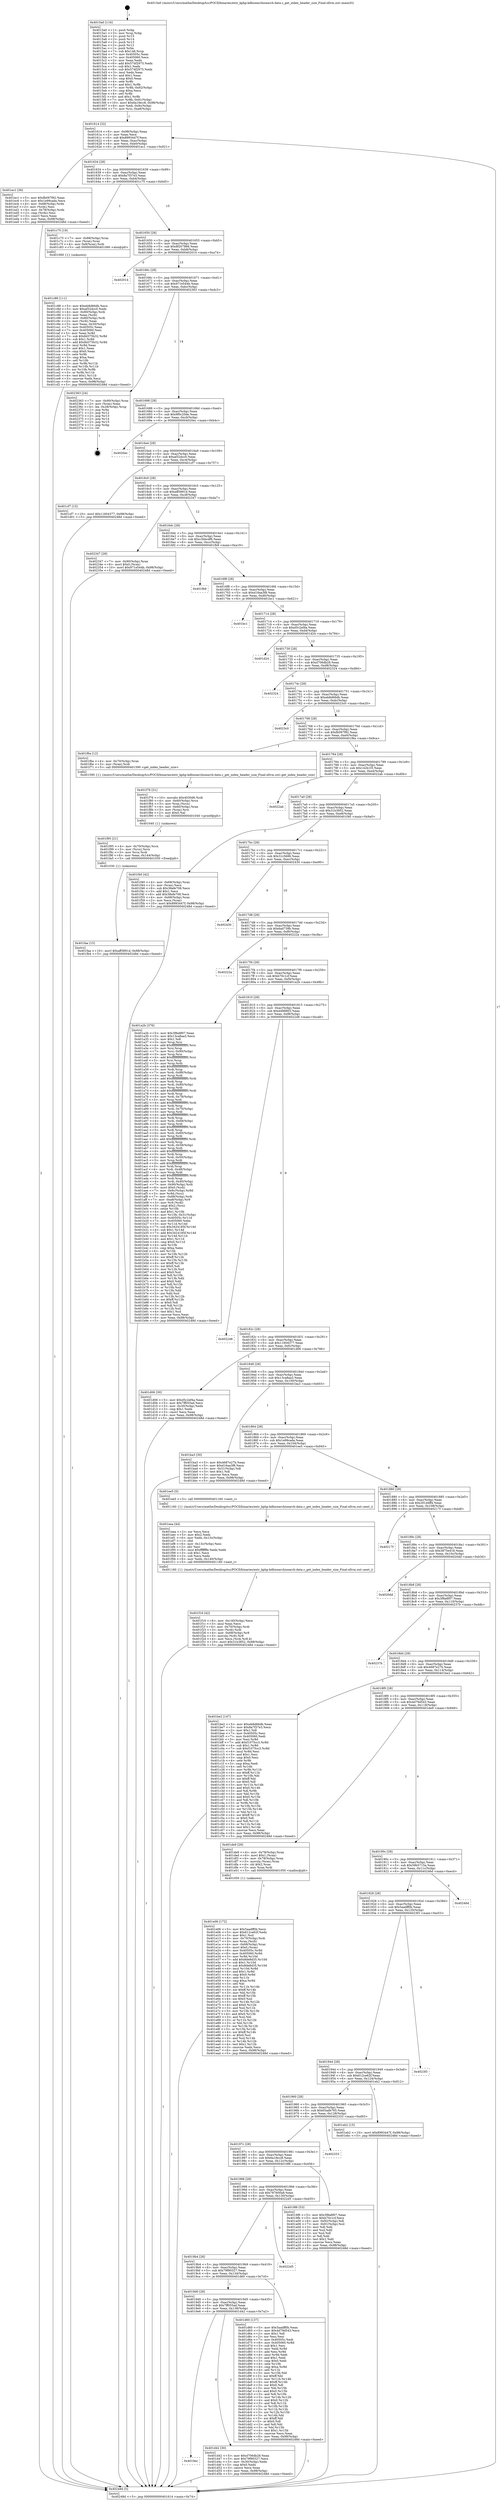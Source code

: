 digraph "0x4015a0" {
  label = "0x4015a0 (/mnt/c/Users/mathe/Desktop/tcc/POCII/binaries/extr_kphp-kdbisearchisearch-data.c_get_index_header_size_Final-ollvm.out::main(0))"
  labelloc = "t"
  node[shape=record]

  Entry [label="",width=0.3,height=0.3,shape=circle,fillcolor=black,style=filled]
  "0x401614" [label="{
     0x401614 [32]\l
     | [instrs]\l
     &nbsp;&nbsp;0x401614 \<+6\>: mov -0x98(%rbp),%eax\l
     &nbsp;&nbsp;0x40161a \<+2\>: mov %eax,%ecx\l
     &nbsp;&nbsp;0x40161c \<+6\>: sub $0x8993447f,%ecx\l
     &nbsp;&nbsp;0x401622 \<+6\>: mov %eax,-0xac(%rbp)\l
     &nbsp;&nbsp;0x401628 \<+6\>: mov %ecx,-0xb0(%rbp)\l
     &nbsp;&nbsp;0x40162e \<+6\>: je 0000000000401ec1 \<main+0x921\>\l
  }"]
  "0x401ec1" [label="{
     0x401ec1 [36]\l
     | [instrs]\l
     &nbsp;&nbsp;0x401ec1 \<+5\>: mov $0xfb097f92,%eax\l
     &nbsp;&nbsp;0x401ec6 \<+5\>: mov $0x1e99cada,%ecx\l
     &nbsp;&nbsp;0x401ecb \<+4\>: mov -0x68(%rbp),%rdx\l
     &nbsp;&nbsp;0x401ecf \<+2\>: mov (%rdx),%esi\l
     &nbsp;&nbsp;0x401ed1 \<+4\>: mov -0x78(%rbp),%rdx\l
     &nbsp;&nbsp;0x401ed5 \<+2\>: cmp (%rdx),%esi\l
     &nbsp;&nbsp;0x401ed7 \<+3\>: cmovl %ecx,%eax\l
     &nbsp;&nbsp;0x401eda \<+6\>: mov %eax,-0x98(%rbp)\l
     &nbsp;&nbsp;0x401ee0 \<+5\>: jmp 000000000040248d \<main+0xeed\>\l
  }"]
  "0x401634" [label="{
     0x401634 [28]\l
     | [instrs]\l
     &nbsp;&nbsp;0x401634 \<+5\>: jmp 0000000000401639 \<main+0x99\>\l
     &nbsp;&nbsp;0x401639 \<+6\>: mov -0xac(%rbp),%eax\l
     &nbsp;&nbsp;0x40163f \<+5\>: sub $0x8a7f37e3,%eax\l
     &nbsp;&nbsp;0x401644 \<+6\>: mov %eax,-0xb4(%rbp)\l
     &nbsp;&nbsp;0x40164a \<+6\>: je 0000000000401c75 \<main+0x6d5\>\l
  }"]
  Exit [label="",width=0.3,height=0.3,shape=circle,fillcolor=black,style=filled,peripheries=2]
  "0x401c75" [label="{
     0x401c75 [19]\l
     | [instrs]\l
     &nbsp;&nbsp;0x401c75 \<+7\>: mov -0x88(%rbp),%rax\l
     &nbsp;&nbsp;0x401c7c \<+3\>: mov (%rax),%rax\l
     &nbsp;&nbsp;0x401c7f \<+4\>: mov 0x8(%rax),%rdi\l
     &nbsp;&nbsp;0x401c83 \<+5\>: call 0000000000401060 \<atoi@plt\>\l
     | [calls]\l
     &nbsp;&nbsp;0x401060 \{1\} (unknown)\l
  }"]
  "0x401650" [label="{
     0x401650 [28]\l
     | [instrs]\l
     &nbsp;&nbsp;0x401650 \<+5\>: jmp 0000000000401655 \<main+0xb5\>\l
     &nbsp;&nbsp;0x401655 \<+6\>: mov -0xac(%rbp),%eax\l
     &nbsp;&nbsp;0x40165b \<+5\>: sub $0x8f207866,%eax\l
     &nbsp;&nbsp;0x401660 \<+6\>: mov %eax,-0xb8(%rbp)\l
     &nbsp;&nbsp;0x401666 \<+6\>: je 0000000000402014 \<main+0xa74\>\l
  }"]
  "0x401faa" [label="{
     0x401faa [15]\l
     | [instrs]\l
     &nbsp;&nbsp;0x401faa \<+10\>: movl $0xaff3891d,-0x98(%rbp)\l
     &nbsp;&nbsp;0x401fb4 \<+5\>: jmp 000000000040248d \<main+0xeed\>\l
  }"]
  "0x402014" [label="{
     0x402014\l
  }", style=dashed]
  "0x40166c" [label="{
     0x40166c [28]\l
     | [instrs]\l
     &nbsp;&nbsp;0x40166c \<+5\>: jmp 0000000000401671 \<main+0xd1\>\l
     &nbsp;&nbsp;0x401671 \<+6\>: mov -0xac(%rbp),%eax\l
     &nbsp;&nbsp;0x401677 \<+5\>: sub $0x971e544b,%eax\l
     &nbsp;&nbsp;0x40167c \<+6\>: mov %eax,-0xbc(%rbp)\l
     &nbsp;&nbsp;0x401682 \<+6\>: je 0000000000402363 \<main+0xdc3\>\l
  }"]
  "0x401f95" [label="{
     0x401f95 [21]\l
     | [instrs]\l
     &nbsp;&nbsp;0x401f95 \<+4\>: mov -0x70(%rbp),%rcx\l
     &nbsp;&nbsp;0x401f99 \<+3\>: mov (%rcx),%rcx\l
     &nbsp;&nbsp;0x401f9c \<+3\>: mov %rcx,%rdi\l
     &nbsp;&nbsp;0x401f9f \<+6\>: mov %eax,-0x144(%rbp)\l
     &nbsp;&nbsp;0x401fa5 \<+5\>: call 0000000000401030 \<free@plt\>\l
     | [calls]\l
     &nbsp;&nbsp;0x401030 \{1\} (unknown)\l
  }"]
  "0x402363" [label="{
     0x402363 [24]\l
     | [instrs]\l
     &nbsp;&nbsp;0x402363 \<+7\>: mov -0x90(%rbp),%rax\l
     &nbsp;&nbsp;0x40236a \<+2\>: mov (%rax),%eax\l
     &nbsp;&nbsp;0x40236c \<+4\>: lea -0x28(%rbp),%rsp\l
     &nbsp;&nbsp;0x402370 \<+1\>: pop %rbx\l
     &nbsp;&nbsp;0x402371 \<+2\>: pop %r12\l
     &nbsp;&nbsp;0x402373 \<+2\>: pop %r13\l
     &nbsp;&nbsp;0x402375 \<+2\>: pop %r14\l
     &nbsp;&nbsp;0x402377 \<+2\>: pop %r15\l
     &nbsp;&nbsp;0x402379 \<+1\>: pop %rbp\l
     &nbsp;&nbsp;0x40237a \<+1\>: ret\l
  }"]
  "0x401688" [label="{
     0x401688 [28]\l
     | [instrs]\l
     &nbsp;&nbsp;0x401688 \<+5\>: jmp 000000000040168d \<main+0xed\>\l
     &nbsp;&nbsp;0x40168d \<+6\>: mov -0xac(%rbp),%eax\l
     &nbsp;&nbsp;0x401693 \<+5\>: sub $0x9f0c20de,%eax\l
     &nbsp;&nbsp;0x401698 \<+6\>: mov %eax,-0xc0(%rbp)\l
     &nbsp;&nbsp;0x40169e \<+6\>: je 00000000004020ec \<main+0xb4c\>\l
  }"]
  "0x401f76" [label="{
     0x401f76 [31]\l
     | [instrs]\l
     &nbsp;&nbsp;0x401f76 \<+10\>: movabs $0x4030d6,%rdi\l
     &nbsp;&nbsp;0x401f80 \<+4\>: mov -0x60(%rbp),%rcx\l
     &nbsp;&nbsp;0x401f84 \<+3\>: mov %rax,(%rcx)\l
     &nbsp;&nbsp;0x401f87 \<+4\>: mov -0x60(%rbp),%rax\l
     &nbsp;&nbsp;0x401f8b \<+3\>: mov (%rax),%rsi\l
     &nbsp;&nbsp;0x401f8e \<+2\>: mov $0x0,%al\l
     &nbsp;&nbsp;0x401f90 \<+5\>: call 0000000000401040 \<printf@plt\>\l
     | [calls]\l
     &nbsp;&nbsp;0x401040 \{1\} (unknown)\l
  }"]
  "0x4020ec" [label="{
     0x4020ec\l
  }", style=dashed]
  "0x4016a4" [label="{
     0x4016a4 [28]\l
     | [instrs]\l
     &nbsp;&nbsp;0x4016a4 \<+5\>: jmp 00000000004016a9 \<main+0x109\>\l
     &nbsp;&nbsp;0x4016a9 \<+6\>: mov -0xac(%rbp),%eax\l
     &nbsp;&nbsp;0x4016af \<+5\>: sub $0xaf32dcc0,%eax\l
     &nbsp;&nbsp;0x4016b4 \<+6\>: mov %eax,-0xc4(%rbp)\l
     &nbsp;&nbsp;0x4016ba \<+6\>: je 0000000000401cf7 \<main+0x757\>\l
  }"]
  "0x401f16" [label="{
     0x401f16 [42]\l
     | [instrs]\l
     &nbsp;&nbsp;0x401f16 \<+6\>: mov -0x140(%rbp),%ecx\l
     &nbsp;&nbsp;0x401f1c \<+3\>: imul %eax,%ecx\l
     &nbsp;&nbsp;0x401f1f \<+4\>: mov -0x70(%rbp),%rdi\l
     &nbsp;&nbsp;0x401f23 \<+3\>: mov (%rdi),%rdi\l
     &nbsp;&nbsp;0x401f26 \<+4\>: mov -0x68(%rbp),%r8\l
     &nbsp;&nbsp;0x401f2a \<+3\>: movslq (%r8),%r8\l
     &nbsp;&nbsp;0x401f2d \<+4\>: mov %ecx,(%rdi,%r8,4)\l
     &nbsp;&nbsp;0x401f31 \<+10\>: movl $0x31b3852,-0x98(%rbp)\l
     &nbsp;&nbsp;0x401f3b \<+5\>: jmp 000000000040248d \<main+0xeed\>\l
  }"]
  "0x401cf7" [label="{
     0x401cf7 [15]\l
     | [instrs]\l
     &nbsp;&nbsp;0x401cf7 \<+10\>: movl $0x11604377,-0x98(%rbp)\l
     &nbsp;&nbsp;0x401d01 \<+5\>: jmp 000000000040248d \<main+0xeed\>\l
  }"]
  "0x4016c0" [label="{
     0x4016c0 [28]\l
     | [instrs]\l
     &nbsp;&nbsp;0x4016c0 \<+5\>: jmp 00000000004016c5 \<main+0x125\>\l
     &nbsp;&nbsp;0x4016c5 \<+6\>: mov -0xac(%rbp),%eax\l
     &nbsp;&nbsp;0x4016cb \<+5\>: sub $0xaff3891d,%eax\l
     &nbsp;&nbsp;0x4016d0 \<+6\>: mov %eax,-0xc8(%rbp)\l
     &nbsp;&nbsp;0x4016d6 \<+6\>: je 0000000000402347 \<main+0xda7\>\l
  }"]
  "0x401eea" [label="{
     0x401eea [44]\l
     | [instrs]\l
     &nbsp;&nbsp;0x401eea \<+2\>: xor %ecx,%ecx\l
     &nbsp;&nbsp;0x401eec \<+5\>: mov $0x2,%edx\l
     &nbsp;&nbsp;0x401ef1 \<+6\>: mov %edx,-0x13c(%rbp)\l
     &nbsp;&nbsp;0x401ef7 \<+1\>: cltd\l
     &nbsp;&nbsp;0x401ef8 \<+6\>: mov -0x13c(%rbp),%esi\l
     &nbsp;&nbsp;0x401efe \<+2\>: idiv %esi\l
     &nbsp;&nbsp;0x401f00 \<+6\>: imul $0xfffffffe,%edx,%edx\l
     &nbsp;&nbsp;0x401f06 \<+3\>: sub $0x1,%ecx\l
     &nbsp;&nbsp;0x401f09 \<+2\>: sub %ecx,%edx\l
     &nbsp;&nbsp;0x401f0b \<+6\>: mov %edx,-0x140(%rbp)\l
     &nbsp;&nbsp;0x401f11 \<+5\>: call 0000000000401160 \<next_i\>\l
     | [calls]\l
     &nbsp;&nbsp;0x401160 \{1\} (/mnt/c/Users/mathe/Desktop/tcc/POCII/binaries/extr_kphp-kdbisearchisearch-data.c_get_index_header_size_Final-ollvm.out::next_i)\l
  }"]
  "0x402347" [label="{
     0x402347 [28]\l
     | [instrs]\l
     &nbsp;&nbsp;0x402347 \<+7\>: mov -0x90(%rbp),%rax\l
     &nbsp;&nbsp;0x40234e \<+6\>: movl $0x0,(%rax)\l
     &nbsp;&nbsp;0x402354 \<+10\>: movl $0x971e544b,-0x98(%rbp)\l
     &nbsp;&nbsp;0x40235e \<+5\>: jmp 000000000040248d \<main+0xeed\>\l
  }"]
  "0x4016dc" [label="{
     0x4016dc [28]\l
     | [instrs]\l
     &nbsp;&nbsp;0x4016dc \<+5\>: jmp 00000000004016e1 \<main+0x141\>\l
     &nbsp;&nbsp;0x4016e1 \<+6\>: mov -0xac(%rbp),%eax\l
     &nbsp;&nbsp;0x4016e7 \<+5\>: sub $0xc3bbcdf6,%eax\l
     &nbsp;&nbsp;0x4016ec \<+6\>: mov %eax,-0xcc(%rbp)\l
     &nbsp;&nbsp;0x4016f2 \<+6\>: je 0000000000401fb9 \<main+0xa19\>\l
  }"]
  "0x401e06" [label="{
     0x401e06 [172]\l
     | [instrs]\l
     &nbsp;&nbsp;0x401e06 \<+5\>: mov $0x5aadff0b,%ecx\l
     &nbsp;&nbsp;0x401e0b \<+5\>: mov $0x612ce62f,%edx\l
     &nbsp;&nbsp;0x401e10 \<+3\>: mov $0x1,%sil\l
     &nbsp;&nbsp;0x401e13 \<+4\>: mov -0x70(%rbp),%rdi\l
     &nbsp;&nbsp;0x401e17 \<+3\>: mov %rax,(%rdi)\l
     &nbsp;&nbsp;0x401e1a \<+4\>: mov -0x68(%rbp),%rax\l
     &nbsp;&nbsp;0x401e1e \<+6\>: movl $0x0,(%rax)\l
     &nbsp;&nbsp;0x401e24 \<+8\>: mov 0x40505c,%r8d\l
     &nbsp;&nbsp;0x401e2c \<+8\>: mov 0x405060,%r9d\l
     &nbsp;&nbsp;0x401e34 \<+3\>: mov %r8d,%r10d\l
     &nbsp;&nbsp;0x401e37 \<+7\>: add $0x8de8d35,%r10d\l
     &nbsp;&nbsp;0x401e3e \<+4\>: sub $0x1,%r10d\l
     &nbsp;&nbsp;0x401e42 \<+7\>: sub $0x8de8d35,%r10d\l
     &nbsp;&nbsp;0x401e49 \<+4\>: imul %r10d,%r8d\l
     &nbsp;&nbsp;0x401e4d \<+4\>: and $0x1,%r8d\l
     &nbsp;&nbsp;0x401e51 \<+4\>: cmp $0x0,%r8d\l
     &nbsp;&nbsp;0x401e55 \<+4\>: sete %r11b\l
     &nbsp;&nbsp;0x401e59 \<+4\>: cmp $0xa,%r9d\l
     &nbsp;&nbsp;0x401e5d \<+3\>: setl %bl\l
     &nbsp;&nbsp;0x401e60 \<+3\>: mov %r11b,%r14b\l
     &nbsp;&nbsp;0x401e63 \<+4\>: xor $0xff,%r14b\l
     &nbsp;&nbsp;0x401e67 \<+3\>: mov %bl,%r15b\l
     &nbsp;&nbsp;0x401e6a \<+4\>: xor $0xff,%r15b\l
     &nbsp;&nbsp;0x401e6e \<+4\>: xor $0x0,%sil\l
     &nbsp;&nbsp;0x401e72 \<+3\>: mov %r14b,%r12b\l
     &nbsp;&nbsp;0x401e75 \<+4\>: and $0x0,%r12b\l
     &nbsp;&nbsp;0x401e79 \<+3\>: and %sil,%r11b\l
     &nbsp;&nbsp;0x401e7c \<+3\>: mov %r15b,%r13b\l
     &nbsp;&nbsp;0x401e7f \<+4\>: and $0x0,%r13b\l
     &nbsp;&nbsp;0x401e83 \<+3\>: and %sil,%bl\l
     &nbsp;&nbsp;0x401e86 \<+3\>: or %r11b,%r12b\l
     &nbsp;&nbsp;0x401e89 \<+3\>: or %bl,%r13b\l
     &nbsp;&nbsp;0x401e8c \<+3\>: xor %r13b,%r12b\l
     &nbsp;&nbsp;0x401e8f \<+3\>: or %r15b,%r14b\l
     &nbsp;&nbsp;0x401e92 \<+4\>: xor $0xff,%r14b\l
     &nbsp;&nbsp;0x401e96 \<+4\>: or $0x0,%sil\l
     &nbsp;&nbsp;0x401e9a \<+3\>: and %sil,%r14b\l
     &nbsp;&nbsp;0x401e9d \<+3\>: or %r14b,%r12b\l
     &nbsp;&nbsp;0x401ea0 \<+4\>: test $0x1,%r12b\l
     &nbsp;&nbsp;0x401ea4 \<+3\>: cmovne %edx,%ecx\l
     &nbsp;&nbsp;0x401ea7 \<+6\>: mov %ecx,-0x98(%rbp)\l
     &nbsp;&nbsp;0x401ead \<+5\>: jmp 000000000040248d \<main+0xeed\>\l
  }"]
  "0x401fb9" [label="{
     0x401fb9\l
  }", style=dashed]
  "0x4016f8" [label="{
     0x4016f8 [28]\l
     | [instrs]\l
     &nbsp;&nbsp;0x4016f8 \<+5\>: jmp 00000000004016fd \<main+0x15d\>\l
     &nbsp;&nbsp;0x4016fd \<+6\>: mov -0xac(%rbp),%eax\l
     &nbsp;&nbsp;0x401703 \<+5\>: sub $0xd16aa3f8,%eax\l
     &nbsp;&nbsp;0x401708 \<+6\>: mov %eax,-0xd0(%rbp)\l
     &nbsp;&nbsp;0x40170e \<+6\>: je 0000000000401bc1 \<main+0x621\>\l
  }"]
  "0x4019ec" [label="{
     0x4019ec\l
  }", style=dashed]
  "0x401bc1" [label="{
     0x401bc1\l
  }", style=dashed]
  "0x401714" [label="{
     0x401714 [28]\l
     | [instrs]\l
     &nbsp;&nbsp;0x401714 \<+5\>: jmp 0000000000401719 \<main+0x179\>\l
     &nbsp;&nbsp;0x401719 \<+6\>: mov -0xac(%rbp),%eax\l
     &nbsp;&nbsp;0x40171f \<+5\>: sub $0xd5c2ef4a,%eax\l
     &nbsp;&nbsp;0x401724 \<+6\>: mov %eax,-0xd4(%rbp)\l
     &nbsp;&nbsp;0x40172a \<+6\>: je 0000000000401d24 \<main+0x784\>\l
  }"]
  "0x401d42" [label="{
     0x401d42 [30]\l
     | [instrs]\l
     &nbsp;&nbsp;0x401d42 \<+5\>: mov $0xd706db28,%eax\l
     &nbsp;&nbsp;0x401d47 \<+5\>: mov $0x79f90327,%ecx\l
     &nbsp;&nbsp;0x401d4c \<+3\>: mov -0x30(%rbp),%edx\l
     &nbsp;&nbsp;0x401d4f \<+3\>: cmp $0x0,%edx\l
     &nbsp;&nbsp;0x401d52 \<+3\>: cmove %ecx,%eax\l
     &nbsp;&nbsp;0x401d55 \<+6\>: mov %eax,-0x98(%rbp)\l
     &nbsp;&nbsp;0x401d5b \<+5\>: jmp 000000000040248d \<main+0xeed\>\l
  }"]
  "0x401d24" [label="{
     0x401d24\l
  }", style=dashed]
  "0x401730" [label="{
     0x401730 [28]\l
     | [instrs]\l
     &nbsp;&nbsp;0x401730 \<+5\>: jmp 0000000000401735 \<main+0x195\>\l
     &nbsp;&nbsp;0x401735 \<+6\>: mov -0xac(%rbp),%eax\l
     &nbsp;&nbsp;0x40173b \<+5\>: sub $0xd706db28,%eax\l
     &nbsp;&nbsp;0x401740 \<+6\>: mov %eax,-0xd8(%rbp)\l
     &nbsp;&nbsp;0x401746 \<+6\>: je 0000000000402324 \<main+0xd84\>\l
  }"]
  "0x4019d0" [label="{
     0x4019d0 [28]\l
     | [instrs]\l
     &nbsp;&nbsp;0x4019d0 \<+5\>: jmp 00000000004019d5 \<main+0x435\>\l
     &nbsp;&nbsp;0x4019d5 \<+6\>: mov -0xac(%rbp),%eax\l
     &nbsp;&nbsp;0x4019db \<+5\>: sub $0x7ff055ad,%eax\l
     &nbsp;&nbsp;0x4019e0 \<+6\>: mov %eax,-0x138(%rbp)\l
     &nbsp;&nbsp;0x4019e6 \<+6\>: je 0000000000401d42 \<main+0x7a2\>\l
  }"]
  "0x402324" [label="{
     0x402324\l
  }", style=dashed]
  "0x40174c" [label="{
     0x40174c [28]\l
     | [instrs]\l
     &nbsp;&nbsp;0x40174c \<+5\>: jmp 0000000000401751 \<main+0x1b1\>\l
     &nbsp;&nbsp;0x401751 \<+6\>: mov -0xac(%rbp),%eax\l
     &nbsp;&nbsp;0x401757 \<+5\>: sub $0xeb8d66db,%eax\l
     &nbsp;&nbsp;0x40175c \<+6\>: mov %eax,-0xdc(%rbp)\l
     &nbsp;&nbsp;0x401762 \<+6\>: je 00000000004023c0 \<main+0xe20\>\l
  }"]
  "0x401d60" [label="{
     0x401d60 [137]\l
     | [instrs]\l
     &nbsp;&nbsp;0x401d60 \<+5\>: mov $0x5aadff0b,%eax\l
     &nbsp;&nbsp;0x401d65 \<+5\>: mov $0x4d79d543,%ecx\l
     &nbsp;&nbsp;0x401d6a \<+2\>: mov $0x1,%dl\l
     &nbsp;&nbsp;0x401d6c \<+2\>: xor %esi,%esi\l
     &nbsp;&nbsp;0x401d6e \<+7\>: mov 0x40505c,%edi\l
     &nbsp;&nbsp;0x401d75 \<+8\>: mov 0x405060,%r8d\l
     &nbsp;&nbsp;0x401d7d \<+3\>: sub $0x1,%esi\l
     &nbsp;&nbsp;0x401d80 \<+3\>: mov %edi,%r9d\l
     &nbsp;&nbsp;0x401d83 \<+3\>: add %esi,%r9d\l
     &nbsp;&nbsp;0x401d86 \<+4\>: imul %r9d,%edi\l
     &nbsp;&nbsp;0x401d8a \<+3\>: and $0x1,%edi\l
     &nbsp;&nbsp;0x401d8d \<+3\>: cmp $0x0,%edi\l
     &nbsp;&nbsp;0x401d90 \<+4\>: sete %r10b\l
     &nbsp;&nbsp;0x401d94 \<+4\>: cmp $0xa,%r8d\l
     &nbsp;&nbsp;0x401d98 \<+4\>: setl %r11b\l
     &nbsp;&nbsp;0x401d9c \<+3\>: mov %r10b,%bl\l
     &nbsp;&nbsp;0x401d9f \<+3\>: xor $0xff,%bl\l
     &nbsp;&nbsp;0x401da2 \<+3\>: mov %r11b,%r14b\l
     &nbsp;&nbsp;0x401da5 \<+4\>: xor $0xff,%r14b\l
     &nbsp;&nbsp;0x401da9 \<+3\>: xor $0x0,%dl\l
     &nbsp;&nbsp;0x401dac \<+3\>: mov %bl,%r15b\l
     &nbsp;&nbsp;0x401daf \<+4\>: and $0x0,%r15b\l
     &nbsp;&nbsp;0x401db3 \<+3\>: and %dl,%r10b\l
     &nbsp;&nbsp;0x401db6 \<+3\>: mov %r14b,%r12b\l
     &nbsp;&nbsp;0x401db9 \<+4\>: and $0x0,%r12b\l
     &nbsp;&nbsp;0x401dbd \<+3\>: and %dl,%r11b\l
     &nbsp;&nbsp;0x401dc0 \<+3\>: or %r10b,%r15b\l
     &nbsp;&nbsp;0x401dc3 \<+3\>: or %r11b,%r12b\l
     &nbsp;&nbsp;0x401dc6 \<+3\>: xor %r12b,%r15b\l
     &nbsp;&nbsp;0x401dc9 \<+3\>: or %r14b,%bl\l
     &nbsp;&nbsp;0x401dcc \<+3\>: xor $0xff,%bl\l
     &nbsp;&nbsp;0x401dcf \<+3\>: or $0x0,%dl\l
     &nbsp;&nbsp;0x401dd2 \<+2\>: and %dl,%bl\l
     &nbsp;&nbsp;0x401dd4 \<+3\>: or %bl,%r15b\l
     &nbsp;&nbsp;0x401dd7 \<+4\>: test $0x1,%r15b\l
     &nbsp;&nbsp;0x401ddb \<+3\>: cmovne %ecx,%eax\l
     &nbsp;&nbsp;0x401dde \<+6\>: mov %eax,-0x98(%rbp)\l
     &nbsp;&nbsp;0x401de4 \<+5\>: jmp 000000000040248d \<main+0xeed\>\l
  }"]
  "0x4023c0" [label="{
     0x4023c0\l
  }", style=dashed]
  "0x401768" [label="{
     0x401768 [28]\l
     | [instrs]\l
     &nbsp;&nbsp;0x401768 \<+5\>: jmp 000000000040176d \<main+0x1cd\>\l
     &nbsp;&nbsp;0x40176d \<+6\>: mov -0xac(%rbp),%eax\l
     &nbsp;&nbsp;0x401773 \<+5\>: sub $0xfb097f92,%eax\l
     &nbsp;&nbsp;0x401778 \<+6\>: mov %eax,-0xe0(%rbp)\l
     &nbsp;&nbsp;0x40177e \<+6\>: je 0000000000401f6a \<main+0x9ca\>\l
  }"]
  "0x4019b4" [label="{
     0x4019b4 [28]\l
     | [instrs]\l
     &nbsp;&nbsp;0x4019b4 \<+5\>: jmp 00000000004019b9 \<main+0x419\>\l
     &nbsp;&nbsp;0x4019b9 \<+6\>: mov -0xac(%rbp),%eax\l
     &nbsp;&nbsp;0x4019bf \<+5\>: sub $0x79f90327,%eax\l
     &nbsp;&nbsp;0x4019c4 \<+6\>: mov %eax,-0x134(%rbp)\l
     &nbsp;&nbsp;0x4019ca \<+6\>: je 0000000000401d60 \<main+0x7c0\>\l
  }"]
  "0x401f6a" [label="{
     0x401f6a [12]\l
     | [instrs]\l
     &nbsp;&nbsp;0x401f6a \<+4\>: mov -0x70(%rbp),%rax\l
     &nbsp;&nbsp;0x401f6e \<+3\>: mov (%rax),%rdi\l
     &nbsp;&nbsp;0x401f71 \<+5\>: call 0000000000401590 \<get_index_header_size\>\l
     | [calls]\l
     &nbsp;&nbsp;0x401590 \{1\} (/mnt/c/Users/mathe/Desktop/tcc/POCII/binaries/extr_kphp-kdbisearchisearch-data.c_get_index_header_size_Final-ollvm.out::get_index_header_size)\l
  }"]
  "0x401784" [label="{
     0x401784 [28]\l
     | [instrs]\l
     &nbsp;&nbsp;0x401784 \<+5\>: jmp 0000000000401789 \<main+0x1e9\>\l
     &nbsp;&nbsp;0x401789 \<+6\>: mov -0xac(%rbp),%eax\l
     &nbsp;&nbsp;0x40178f \<+5\>: sub $0x142b1f3,%eax\l
     &nbsp;&nbsp;0x401794 \<+6\>: mov %eax,-0xe4(%rbp)\l
     &nbsp;&nbsp;0x40179a \<+6\>: je 00000000004022ab \<main+0xd0b\>\l
  }"]
  "0x4022d5" [label="{
     0x4022d5\l
  }", style=dashed]
  "0x4022ab" [label="{
     0x4022ab\l
  }", style=dashed]
  "0x4017a0" [label="{
     0x4017a0 [28]\l
     | [instrs]\l
     &nbsp;&nbsp;0x4017a0 \<+5\>: jmp 00000000004017a5 \<main+0x205\>\l
     &nbsp;&nbsp;0x4017a5 \<+6\>: mov -0xac(%rbp),%eax\l
     &nbsp;&nbsp;0x4017ab \<+5\>: sub $0x31b3852,%eax\l
     &nbsp;&nbsp;0x4017b0 \<+6\>: mov %eax,-0xe8(%rbp)\l
     &nbsp;&nbsp;0x4017b6 \<+6\>: je 0000000000401f40 \<main+0x9a0\>\l
  }"]
  "0x401c88" [label="{
     0x401c88 [111]\l
     | [instrs]\l
     &nbsp;&nbsp;0x401c88 \<+5\>: mov $0xeb8d66db,%ecx\l
     &nbsp;&nbsp;0x401c8d \<+5\>: mov $0xaf32dcc0,%edx\l
     &nbsp;&nbsp;0x401c92 \<+4\>: mov -0x80(%rbp),%rdi\l
     &nbsp;&nbsp;0x401c96 \<+2\>: mov %eax,(%rdi)\l
     &nbsp;&nbsp;0x401c98 \<+4\>: mov -0x80(%rbp),%rdi\l
     &nbsp;&nbsp;0x401c9c \<+2\>: mov (%rdi),%eax\l
     &nbsp;&nbsp;0x401c9e \<+3\>: mov %eax,-0x30(%rbp)\l
     &nbsp;&nbsp;0x401ca1 \<+7\>: mov 0x40505c,%eax\l
     &nbsp;&nbsp;0x401ca8 \<+7\>: mov 0x405060,%esi\l
     &nbsp;&nbsp;0x401caf \<+3\>: mov %eax,%r8d\l
     &nbsp;&nbsp;0x401cb2 \<+7\>: sub $0x8d375b32,%r8d\l
     &nbsp;&nbsp;0x401cb9 \<+4\>: sub $0x1,%r8d\l
     &nbsp;&nbsp;0x401cbd \<+7\>: add $0x8d375b32,%r8d\l
     &nbsp;&nbsp;0x401cc4 \<+4\>: imul %r8d,%eax\l
     &nbsp;&nbsp;0x401cc8 \<+3\>: and $0x1,%eax\l
     &nbsp;&nbsp;0x401ccb \<+3\>: cmp $0x0,%eax\l
     &nbsp;&nbsp;0x401cce \<+4\>: sete %r9b\l
     &nbsp;&nbsp;0x401cd2 \<+3\>: cmp $0xa,%esi\l
     &nbsp;&nbsp;0x401cd5 \<+4\>: setl %r10b\l
     &nbsp;&nbsp;0x401cd9 \<+3\>: mov %r9b,%r11b\l
     &nbsp;&nbsp;0x401cdc \<+3\>: and %r10b,%r11b\l
     &nbsp;&nbsp;0x401cdf \<+3\>: xor %r10b,%r9b\l
     &nbsp;&nbsp;0x401ce2 \<+3\>: or %r9b,%r11b\l
     &nbsp;&nbsp;0x401ce5 \<+4\>: test $0x1,%r11b\l
     &nbsp;&nbsp;0x401ce9 \<+3\>: cmovne %edx,%ecx\l
     &nbsp;&nbsp;0x401cec \<+6\>: mov %ecx,-0x98(%rbp)\l
     &nbsp;&nbsp;0x401cf2 \<+5\>: jmp 000000000040248d \<main+0xeed\>\l
  }"]
  "0x401f40" [label="{
     0x401f40 [42]\l
     | [instrs]\l
     &nbsp;&nbsp;0x401f40 \<+4\>: mov -0x68(%rbp),%rax\l
     &nbsp;&nbsp;0x401f44 \<+2\>: mov (%rax),%ecx\l
     &nbsp;&nbsp;0x401f46 \<+6\>: sub $0x38efe708,%ecx\l
     &nbsp;&nbsp;0x401f4c \<+3\>: add $0x1,%ecx\l
     &nbsp;&nbsp;0x401f4f \<+6\>: add $0x38efe708,%ecx\l
     &nbsp;&nbsp;0x401f55 \<+4\>: mov -0x68(%rbp),%rax\l
     &nbsp;&nbsp;0x401f59 \<+2\>: mov %ecx,(%rax)\l
     &nbsp;&nbsp;0x401f5b \<+10\>: movl $0x8993447f,-0x98(%rbp)\l
     &nbsp;&nbsp;0x401f65 \<+5\>: jmp 000000000040248d \<main+0xeed\>\l
  }"]
  "0x4017bc" [label="{
     0x4017bc [28]\l
     | [instrs]\l
     &nbsp;&nbsp;0x4017bc \<+5\>: jmp 00000000004017c1 \<main+0x221\>\l
     &nbsp;&nbsp;0x4017c1 \<+6\>: mov -0xac(%rbp),%eax\l
     &nbsp;&nbsp;0x4017c7 \<+5\>: sub $0x31c5686,%eax\l
     &nbsp;&nbsp;0x4017cc \<+6\>: mov %eax,-0xec(%rbp)\l
     &nbsp;&nbsp;0x4017d2 \<+6\>: je 0000000000402430 \<main+0xe90\>\l
  }"]
  "0x4015a0" [label="{
     0x4015a0 [116]\l
     | [instrs]\l
     &nbsp;&nbsp;0x4015a0 \<+1\>: push %rbp\l
     &nbsp;&nbsp;0x4015a1 \<+3\>: mov %rsp,%rbp\l
     &nbsp;&nbsp;0x4015a4 \<+2\>: push %r15\l
     &nbsp;&nbsp;0x4015a6 \<+2\>: push %r14\l
     &nbsp;&nbsp;0x4015a8 \<+2\>: push %r13\l
     &nbsp;&nbsp;0x4015aa \<+2\>: push %r12\l
     &nbsp;&nbsp;0x4015ac \<+1\>: push %rbx\l
     &nbsp;&nbsp;0x4015ad \<+7\>: sub $0x148,%rsp\l
     &nbsp;&nbsp;0x4015b4 \<+7\>: mov 0x40505c,%eax\l
     &nbsp;&nbsp;0x4015bb \<+7\>: mov 0x405060,%ecx\l
     &nbsp;&nbsp;0x4015c2 \<+2\>: mov %eax,%edx\l
     &nbsp;&nbsp;0x4015c4 \<+6\>: add $0x574f2975,%edx\l
     &nbsp;&nbsp;0x4015ca \<+3\>: sub $0x1,%edx\l
     &nbsp;&nbsp;0x4015cd \<+6\>: sub $0x574f2975,%edx\l
     &nbsp;&nbsp;0x4015d3 \<+3\>: imul %edx,%eax\l
     &nbsp;&nbsp;0x4015d6 \<+3\>: and $0x1,%eax\l
     &nbsp;&nbsp;0x4015d9 \<+3\>: cmp $0x0,%eax\l
     &nbsp;&nbsp;0x4015dc \<+4\>: sete %r8b\l
     &nbsp;&nbsp;0x4015e0 \<+4\>: and $0x1,%r8b\l
     &nbsp;&nbsp;0x4015e4 \<+7\>: mov %r8b,-0x92(%rbp)\l
     &nbsp;&nbsp;0x4015eb \<+3\>: cmp $0xa,%ecx\l
     &nbsp;&nbsp;0x4015ee \<+4\>: setl %r8b\l
     &nbsp;&nbsp;0x4015f2 \<+4\>: and $0x1,%r8b\l
     &nbsp;&nbsp;0x4015f6 \<+7\>: mov %r8b,-0x91(%rbp)\l
     &nbsp;&nbsp;0x4015fd \<+10\>: movl $0x6a1fecc8,-0x98(%rbp)\l
     &nbsp;&nbsp;0x401607 \<+6\>: mov %edi,-0x9c(%rbp)\l
     &nbsp;&nbsp;0x40160d \<+7\>: mov %rsi,-0xa8(%rbp)\l
  }"]
  "0x402430" [label="{
     0x402430\l
  }", style=dashed]
  "0x4017d8" [label="{
     0x4017d8 [28]\l
     | [instrs]\l
     &nbsp;&nbsp;0x4017d8 \<+5\>: jmp 00000000004017dd \<main+0x23d\>\l
     &nbsp;&nbsp;0x4017dd \<+6\>: mov -0xac(%rbp),%eax\l
     &nbsp;&nbsp;0x4017e3 \<+5\>: sub $0x6ad739b,%eax\l
     &nbsp;&nbsp;0x4017e8 \<+6\>: mov %eax,-0xf0(%rbp)\l
     &nbsp;&nbsp;0x4017ee \<+6\>: je 000000000040222a \<main+0xc8a\>\l
  }"]
  "0x40248d" [label="{
     0x40248d [5]\l
     | [instrs]\l
     &nbsp;&nbsp;0x40248d \<+5\>: jmp 0000000000401614 \<main+0x74\>\l
  }"]
  "0x40222a" [label="{
     0x40222a\l
  }", style=dashed]
  "0x4017f4" [label="{
     0x4017f4 [28]\l
     | [instrs]\l
     &nbsp;&nbsp;0x4017f4 \<+5\>: jmp 00000000004017f9 \<main+0x259\>\l
     &nbsp;&nbsp;0x4017f9 \<+6\>: mov -0xac(%rbp),%eax\l
     &nbsp;&nbsp;0x4017ff \<+5\>: sub $0xb70c1cf,%eax\l
     &nbsp;&nbsp;0x401804 \<+6\>: mov %eax,-0xf4(%rbp)\l
     &nbsp;&nbsp;0x40180a \<+6\>: je 0000000000401a2b \<main+0x48b\>\l
  }"]
  "0x401998" [label="{
     0x401998 [28]\l
     | [instrs]\l
     &nbsp;&nbsp;0x401998 \<+5\>: jmp 000000000040199d \<main+0x3fd\>\l
     &nbsp;&nbsp;0x40199d \<+6\>: mov -0xac(%rbp),%eax\l
     &nbsp;&nbsp;0x4019a3 \<+5\>: sub $0x787600a8,%eax\l
     &nbsp;&nbsp;0x4019a8 \<+6\>: mov %eax,-0x130(%rbp)\l
     &nbsp;&nbsp;0x4019ae \<+6\>: je 00000000004022d5 \<main+0xd35\>\l
  }"]
  "0x401a2b" [label="{
     0x401a2b [376]\l
     | [instrs]\l
     &nbsp;&nbsp;0x401a2b \<+5\>: mov $0x3f8a8f07,%eax\l
     &nbsp;&nbsp;0x401a30 \<+5\>: mov $0x13ca8aa3,%ecx\l
     &nbsp;&nbsp;0x401a35 \<+2\>: mov $0x1,%dl\l
     &nbsp;&nbsp;0x401a37 \<+3\>: mov %rsp,%rsi\l
     &nbsp;&nbsp;0x401a3a \<+4\>: add $0xfffffffffffffff0,%rsi\l
     &nbsp;&nbsp;0x401a3e \<+3\>: mov %rsi,%rsp\l
     &nbsp;&nbsp;0x401a41 \<+7\>: mov %rsi,-0x90(%rbp)\l
     &nbsp;&nbsp;0x401a48 \<+3\>: mov %rsp,%rsi\l
     &nbsp;&nbsp;0x401a4b \<+4\>: add $0xfffffffffffffff0,%rsi\l
     &nbsp;&nbsp;0x401a4f \<+3\>: mov %rsi,%rsp\l
     &nbsp;&nbsp;0x401a52 \<+3\>: mov %rsp,%rdi\l
     &nbsp;&nbsp;0x401a55 \<+4\>: add $0xfffffffffffffff0,%rdi\l
     &nbsp;&nbsp;0x401a59 \<+3\>: mov %rdi,%rsp\l
     &nbsp;&nbsp;0x401a5c \<+7\>: mov %rdi,-0x88(%rbp)\l
     &nbsp;&nbsp;0x401a63 \<+3\>: mov %rsp,%rdi\l
     &nbsp;&nbsp;0x401a66 \<+4\>: add $0xfffffffffffffff0,%rdi\l
     &nbsp;&nbsp;0x401a6a \<+3\>: mov %rdi,%rsp\l
     &nbsp;&nbsp;0x401a6d \<+4\>: mov %rdi,-0x80(%rbp)\l
     &nbsp;&nbsp;0x401a71 \<+3\>: mov %rsp,%rdi\l
     &nbsp;&nbsp;0x401a74 \<+4\>: add $0xfffffffffffffff0,%rdi\l
     &nbsp;&nbsp;0x401a78 \<+3\>: mov %rdi,%rsp\l
     &nbsp;&nbsp;0x401a7b \<+4\>: mov %rdi,-0x78(%rbp)\l
     &nbsp;&nbsp;0x401a7f \<+3\>: mov %rsp,%rdi\l
     &nbsp;&nbsp;0x401a82 \<+4\>: add $0xfffffffffffffff0,%rdi\l
     &nbsp;&nbsp;0x401a86 \<+3\>: mov %rdi,%rsp\l
     &nbsp;&nbsp;0x401a89 \<+4\>: mov %rdi,-0x70(%rbp)\l
     &nbsp;&nbsp;0x401a8d \<+3\>: mov %rsp,%rdi\l
     &nbsp;&nbsp;0x401a90 \<+4\>: add $0xfffffffffffffff0,%rdi\l
     &nbsp;&nbsp;0x401a94 \<+3\>: mov %rdi,%rsp\l
     &nbsp;&nbsp;0x401a97 \<+4\>: mov %rdi,-0x68(%rbp)\l
     &nbsp;&nbsp;0x401a9b \<+3\>: mov %rsp,%rdi\l
     &nbsp;&nbsp;0x401a9e \<+4\>: add $0xfffffffffffffff0,%rdi\l
     &nbsp;&nbsp;0x401aa2 \<+3\>: mov %rdi,%rsp\l
     &nbsp;&nbsp;0x401aa5 \<+4\>: mov %rdi,-0x60(%rbp)\l
     &nbsp;&nbsp;0x401aa9 \<+3\>: mov %rsp,%rdi\l
     &nbsp;&nbsp;0x401aac \<+4\>: add $0xfffffffffffffff0,%rdi\l
     &nbsp;&nbsp;0x401ab0 \<+3\>: mov %rdi,%rsp\l
     &nbsp;&nbsp;0x401ab3 \<+4\>: mov %rdi,-0x58(%rbp)\l
     &nbsp;&nbsp;0x401ab7 \<+3\>: mov %rsp,%rdi\l
     &nbsp;&nbsp;0x401aba \<+4\>: add $0xfffffffffffffff0,%rdi\l
     &nbsp;&nbsp;0x401abe \<+3\>: mov %rdi,%rsp\l
     &nbsp;&nbsp;0x401ac1 \<+4\>: mov %rdi,-0x50(%rbp)\l
     &nbsp;&nbsp;0x401ac5 \<+3\>: mov %rsp,%rdi\l
     &nbsp;&nbsp;0x401ac8 \<+4\>: add $0xfffffffffffffff0,%rdi\l
     &nbsp;&nbsp;0x401acc \<+3\>: mov %rdi,%rsp\l
     &nbsp;&nbsp;0x401acf \<+4\>: mov %rdi,-0x48(%rbp)\l
     &nbsp;&nbsp;0x401ad3 \<+3\>: mov %rsp,%rdi\l
     &nbsp;&nbsp;0x401ad6 \<+4\>: add $0xfffffffffffffff0,%rdi\l
     &nbsp;&nbsp;0x401ada \<+3\>: mov %rdi,%rsp\l
     &nbsp;&nbsp;0x401add \<+4\>: mov %rdi,-0x40(%rbp)\l
     &nbsp;&nbsp;0x401ae1 \<+7\>: mov -0x90(%rbp),%rdi\l
     &nbsp;&nbsp;0x401ae8 \<+6\>: movl $0x0,(%rdi)\l
     &nbsp;&nbsp;0x401aee \<+7\>: mov -0x9c(%rbp),%r8d\l
     &nbsp;&nbsp;0x401af5 \<+3\>: mov %r8d,(%rsi)\l
     &nbsp;&nbsp;0x401af8 \<+7\>: mov -0x88(%rbp),%rdi\l
     &nbsp;&nbsp;0x401aff \<+7\>: mov -0xa8(%rbp),%r9\l
     &nbsp;&nbsp;0x401b06 \<+3\>: mov %r9,(%rdi)\l
     &nbsp;&nbsp;0x401b09 \<+3\>: cmpl $0x2,(%rsi)\l
     &nbsp;&nbsp;0x401b0c \<+4\>: setne %r10b\l
     &nbsp;&nbsp;0x401b10 \<+4\>: and $0x1,%r10b\l
     &nbsp;&nbsp;0x401b14 \<+4\>: mov %r10b,-0x31(%rbp)\l
     &nbsp;&nbsp;0x401b18 \<+8\>: mov 0x40505c,%r11d\l
     &nbsp;&nbsp;0x401b20 \<+7\>: mov 0x405060,%ebx\l
     &nbsp;&nbsp;0x401b27 \<+3\>: mov %r11d,%r14d\l
     &nbsp;&nbsp;0x401b2a \<+7\>: sub $0x3424185f,%r14d\l
     &nbsp;&nbsp;0x401b31 \<+4\>: sub $0x1,%r14d\l
     &nbsp;&nbsp;0x401b35 \<+7\>: add $0x3424185f,%r14d\l
     &nbsp;&nbsp;0x401b3c \<+4\>: imul %r14d,%r11d\l
     &nbsp;&nbsp;0x401b40 \<+4\>: and $0x1,%r11d\l
     &nbsp;&nbsp;0x401b44 \<+4\>: cmp $0x0,%r11d\l
     &nbsp;&nbsp;0x401b48 \<+4\>: sete %r10b\l
     &nbsp;&nbsp;0x401b4c \<+3\>: cmp $0xa,%ebx\l
     &nbsp;&nbsp;0x401b4f \<+4\>: setl %r15b\l
     &nbsp;&nbsp;0x401b53 \<+3\>: mov %r10b,%r12b\l
     &nbsp;&nbsp;0x401b56 \<+4\>: xor $0xff,%r12b\l
     &nbsp;&nbsp;0x401b5a \<+3\>: mov %r15b,%r13b\l
     &nbsp;&nbsp;0x401b5d \<+4\>: xor $0xff,%r13b\l
     &nbsp;&nbsp;0x401b61 \<+3\>: xor $0x0,%dl\l
     &nbsp;&nbsp;0x401b64 \<+3\>: mov %r12b,%sil\l
     &nbsp;&nbsp;0x401b67 \<+4\>: and $0x0,%sil\l
     &nbsp;&nbsp;0x401b6b \<+3\>: and %dl,%r10b\l
     &nbsp;&nbsp;0x401b6e \<+3\>: mov %r13b,%dil\l
     &nbsp;&nbsp;0x401b71 \<+4\>: and $0x0,%dil\l
     &nbsp;&nbsp;0x401b75 \<+3\>: and %dl,%r15b\l
     &nbsp;&nbsp;0x401b78 \<+3\>: or %r10b,%sil\l
     &nbsp;&nbsp;0x401b7b \<+3\>: or %r15b,%dil\l
     &nbsp;&nbsp;0x401b7e \<+3\>: xor %dil,%sil\l
     &nbsp;&nbsp;0x401b81 \<+3\>: or %r13b,%r12b\l
     &nbsp;&nbsp;0x401b84 \<+4\>: xor $0xff,%r12b\l
     &nbsp;&nbsp;0x401b88 \<+3\>: or $0x0,%dl\l
     &nbsp;&nbsp;0x401b8b \<+3\>: and %dl,%r12b\l
     &nbsp;&nbsp;0x401b8e \<+3\>: or %r12b,%sil\l
     &nbsp;&nbsp;0x401b91 \<+4\>: test $0x1,%sil\l
     &nbsp;&nbsp;0x401b95 \<+3\>: cmovne %ecx,%eax\l
     &nbsp;&nbsp;0x401b98 \<+6\>: mov %eax,-0x98(%rbp)\l
     &nbsp;&nbsp;0x401b9e \<+5\>: jmp 000000000040248d \<main+0xeed\>\l
  }"]
  "0x401810" [label="{
     0x401810 [28]\l
     | [instrs]\l
     &nbsp;&nbsp;0x401810 \<+5\>: jmp 0000000000401815 \<main+0x275\>\l
     &nbsp;&nbsp;0x401815 \<+6\>: mov -0xac(%rbp),%eax\l
     &nbsp;&nbsp;0x40181b \<+5\>: sub $0xd488803,%eax\l
     &nbsp;&nbsp;0x401820 \<+6\>: mov %eax,-0xf8(%rbp)\l
     &nbsp;&nbsp;0x401826 \<+6\>: je 0000000000402248 \<main+0xca8\>\l
  }"]
  "0x4019f6" [label="{
     0x4019f6 [53]\l
     | [instrs]\l
     &nbsp;&nbsp;0x4019f6 \<+5\>: mov $0x3f8a8f07,%eax\l
     &nbsp;&nbsp;0x4019fb \<+5\>: mov $0xb70c1cf,%ecx\l
     &nbsp;&nbsp;0x401a00 \<+6\>: mov -0x92(%rbp),%dl\l
     &nbsp;&nbsp;0x401a06 \<+7\>: mov -0x91(%rbp),%sil\l
     &nbsp;&nbsp;0x401a0d \<+3\>: mov %dl,%dil\l
     &nbsp;&nbsp;0x401a10 \<+3\>: and %sil,%dil\l
     &nbsp;&nbsp;0x401a13 \<+3\>: xor %sil,%dl\l
     &nbsp;&nbsp;0x401a16 \<+3\>: or %dl,%dil\l
     &nbsp;&nbsp;0x401a19 \<+4\>: test $0x1,%dil\l
     &nbsp;&nbsp;0x401a1d \<+3\>: cmovne %ecx,%eax\l
     &nbsp;&nbsp;0x401a20 \<+6\>: mov %eax,-0x98(%rbp)\l
     &nbsp;&nbsp;0x401a26 \<+5\>: jmp 000000000040248d \<main+0xeed\>\l
  }"]
  "0x402248" [label="{
     0x402248\l
  }", style=dashed]
  "0x40182c" [label="{
     0x40182c [28]\l
     | [instrs]\l
     &nbsp;&nbsp;0x40182c \<+5\>: jmp 0000000000401831 \<main+0x291\>\l
     &nbsp;&nbsp;0x401831 \<+6\>: mov -0xac(%rbp),%eax\l
     &nbsp;&nbsp;0x401837 \<+5\>: sub $0x11604377,%eax\l
     &nbsp;&nbsp;0x40183c \<+6\>: mov %eax,-0xfc(%rbp)\l
     &nbsp;&nbsp;0x401842 \<+6\>: je 0000000000401d06 \<main+0x766\>\l
  }"]
  "0x40197c" [label="{
     0x40197c [28]\l
     | [instrs]\l
     &nbsp;&nbsp;0x40197c \<+5\>: jmp 0000000000401981 \<main+0x3e1\>\l
     &nbsp;&nbsp;0x401981 \<+6\>: mov -0xac(%rbp),%eax\l
     &nbsp;&nbsp;0x401987 \<+5\>: sub $0x6a1fecc8,%eax\l
     &nbsp;&nbsp;0x40198c \<+6\>: mov %eax,-0x12c(%rbp)\l
     &nbsp;&nbsp;0x401992 \<+6\>: je 00000000004019f6 \<main+0x456\>\l
  }"]
  "0x401d06" [label="{
     0x401d06 [30]\l
     | [instrs]\l
     &nbsp;&nbsp;0x401d06 \<+5\>: mov $0xd5c2ef4a,%eax\l
     &nbsp;&nbsp;0x401d0b \<+5\>: mov $0x7ff055ad,%ecx\l
     &nbsp;&nbsp;0x401d10 \<+3\>: mov -0x30(%rbp),%edx\l
     &nbsp;&nbsp;0x401d13 \<+3\>: cmp $0x1,%edx\l
     &nbsp;&nbsp;0x401d16 \<+3\>: cmovl %ecx,%eax\l
     &nbsp;&nbsp;0x401d19 \<+6\>: mov %eax,-0x98(%rbp)\l
     &nbsp;&nbsp;0x401d1f \<+5\>: jmp 000000000040248d \<main+0xeed\>\l
  }"]
  "0x401848" [label="{
     0x401848 [28]\l
     | [instrs]\l
     &nbsp;&nbsp;0x401848 \<+5\>: jmp 000000000040184d \<main+0x2ad\>\l
     &nbsp;&nbsp;0x40184d \<+6\>: mov -0xac(%rbp),%eax\l
     &nbsp;&nbsp;0x401853 \<+5\>: sub $0x13ca8aa3,%eax\l
     &nbsp;&nbsp;0x401858 \<+6\>: mov %eax,-0x100(%rbp)\l
     &nbsp;&nbsp;0x40185e \<+6\>: je 0000000000401ba3 \<main+0x603\>\l
  }"]
  "0x402333" [label="{
     0x402333\l
  }", style=dashed]
  "0x401ba3" [label="{
     0x401ba3 [30]\l
     | [instrs]\l
     &nbsp;&nbsp;0x401ba3 \<+5\>: mov $0x4687e27b,%eax\l
     &nbsp;&nbsp;0x401ba8 \<+5\>: mov $0xd16aa3f8,%ecx\l
     &nbsp;&nbsp;0x401bad \<+3\>: mov -0x31(%rbp),%dl\l
     &nbsp;&nbsp;0x401bb0 \<+3\>: test $0x1,%dl\l
     &nbsp;&nbsp;0x401bb3 \<+3\>: cmovne %ecx,%eax\l
     &nbsp;&nbsp;0x401bb6 \<+6\>: mov %eax,-0x98(%rbp)\l
     &nbsp;&nbsp;0x401bbc \<+5\>: jmp 000000000040248d \<main+0xeed\>\l
  }"]
  "0x401864" [label="{
     0x401864 [28]\l
     | [instrs]\l
     &nbsp;&nbsp;0x401864 \<+5\>: jmp 0000000000401869 \<main+0x2c9\>\l
     &nbsp;&nbsp;0x401869 \<+6\>: mov -0xac(%rbp),%eax\l
     &nbsp;&nbsp;0x40186f \<+5\>: sub $0x1e99cada,%eax\l
     &nbsp;&nbsp;0x401874 \<+6\>: mov %eax,-0x104(%rbp)\l
     &nbsp;&nbsp;0x40187a \<+6\>: je 0000000000401ee5 \<main+0x945\>\l
  }"]
  "0x401960" [label="{
     0x401960 [28]\l
     | [instrs]\l
     &nbsp;&nbsp;0x401960 \<+5\>: jmp 0000000000401965 \<main+0x3c5\>\l
     &nbsp;&nbsp;0x401965 \<+6\>: mov -0xac(%rbp),%eax\l
     &nbsp;&nbsp;0x40196b \<+5\>: sub $0x65adb765,%eax\l
     &nbsp;&nbsp;0x401970 \<+6\>: mov %eax,-0x128(%rbp)\l
     &nbsp;&nbsp;0x401976 \<+6\>: je 0000000000402333 \<main+0xd93\>\l
  }"]
  "0x401ee5" [label="{
     0x401ee5 [5]\l
     | [instrs]\l
     &nbsp;&nbsp;0x401ee5 \<+5\>: call 0000000000401160 \<next_i\>\l
     | [calls]\l
     &nbsp;&nbsp;0x401160 \{1\} (/mnt/c/Users/mathe/Desktop/tcc/POCII/binaries/extr_kphp-kdbisearchisearch-data.c_get_index_header_size_Final-ollvm.out::next_i)\l
  }"]
  "0x401880" [label="{
     0x401880 [28]\l
     | [instrs]\l
     &nbsp;&nbsp;0x401880 \<+5\>: jmp 0000000000401885 \<main+0x2e5\>\l
     &nbsp;&nbsp;0x401885 \<+6\>: mov -0xac(%rbp),%eax\l
     &nbsp;&nbsp;0x40188b \<+5\>: sub $0x291d4ff4,%eax\l
     &nbsp;&nbsp;0x401890 \<+6\>: mov %eax,-0x108(%rbp)\l
     &nbsp;&nbsp;0x401896 \<+6\>: je 000000000040217f \<main+0xbdf\>\l
  }"]
  "0x401eb2" [label="{
     0x401eb2 [15]\l
     | [instrs]\l
     &nbsp;&nbsp;0x401eb2 \<+10\>: movl $0x8993447f,-0x98(%rbp)\l
     &nbsp;&nbsp;0x401ebc \<+5\>: jmp 000000000040248d \<main+0xeed\>\l
  }"]
  "0x40217f" [label="{
     0x40217f\l
  }", style=dashed]
  "0x40189c" [label="{
     0x40189c [28]\l
     | [instrs]\l
     &nbsp;&nbsp;0x40189c \<+5\>: jmp 00000000004018a1 \<main+0x301\>\l
     &nbsp;&nbsp;0x4018a1 \<+6\>: mov -0xac(%rbp),%eax\l
     &nbsp;&nbsp;0x4018a7 \<+5\>: sub $0x3875e418,%eax\l
     &nbsp;&nbsp;0x4018ac \<+6\>: mov %eax,-0x10c(%rbp)\l
     &nbsp;&nbsp;0x4018b2 \<+6\>: je 00000000004020dd \<main+0xb3d\>\l
  }"]
  "0x401944" [label="{
     0x401944 [28]\l
     | [instrs]\l
     &nbsp;&nbsp;0x401944 \<+5\>: jmp 0000000000401949 \<main+0x3a9\>\l
     &nbsp;&nbsp;0x401949 \<+6\>: mov -0xac(%rbp),%eax\l
     &nbsp;&nbsp;0x40194f \<+5\>: sub $0x612ce62f,%eax\l
     &nbsp;&nbsp;0x401954 \<+6\>: mov %eax,-0x124(%rbp)\l
     &nbsp;&nbsp;0x40195a \<+6\>: je 0000000000401eb2 \<main+0x912\>\l
  }"]
  "0x4020dd" [label="{
     0x4020dd\l
  }", style=dashed]
  "0x4018b8" [label="{
     0x4018b8 [28]\l
     | [instrs]\l
     &nbsp;&nbsp;0x4018b8 \<+5\>: jmp 00000000004018bd \<main+0x31d\>\l
     &nbsp;&nbsp;0x4018bd \<+6\>: mov -0xac(%rbp),%eax\l
     &nbsp;&nbsp;0x4018c3 \<+5\>: sub $0x3f8a8f07,%eax\l
     &nbsp;&nbsp;0x4018c8 \<+6\>: mov %eax,-0x110(%rbp)\l
     &nbsp;&nbsp;0x4018ce \<+6\>: je 000000000040237b \<main+0xddb\>\l
  }"]
  "0x4023f3" [label="{
     0x4023f3\l
  }", style=dashed]
  "0x40237b" [label="{
     0x40237b\l
  }", style=dashed]
  "0x4018d4" [label="{
     0x4018d4 [28]\l
     | [instrs]\l
     &nbsp;&nbsp;0x4018d4 \<+5\>: jmp 00000000004018d9 \<main+0x339\>\l
     &nbsp;&nbsp;0x4018d9 \<+6\>: mov -0xac(%rbp),%eax\l
     &nbsp;&nbsp;0x4018df \<+5\>: sub $0x4687e27b,%eax\l
     &nbsp;&nbsp;0x4018e4 \<+6\>: mov %eax,-0x114(%rbp)\l
     &nbsp;&nbsp;0x4018ea \<+6\>: je 0000000000401be2 \<main+0x642\>\l
  }"]
  "0x401928" [label="{
     0x401928 [28]\l
     | [instrs]\l
     &nbsp;&nbsp;0x401928 \<+5\>: jmp 000000000040192d \<main+0x38d\>\l
     &nbsp;&nbsp;0x40192d \<+6\>: mov -0xac(%rbp),%eax\l
     &nbsp;&nbsp;0x401933 \<+5\>: sub $0x5aadff0b,%eax\l
     &nbsp;&nbsp;0x401938 \<+6\>: mov %eax,-0x120(%rbp)\l
     &nbsp;&nbsp;0x40193e \<+6\>: je 00000000004023f3 \<main+0xe53\>\l
  }"]
  "0x401be2" [label="{
     0x401be2 [147]\l
     | [instrs]\l
     &nbsp;&nbsp;0x401be2 \<+5\>: mov $0xeb8d66db,%eax\l
     &nbsp;&nbsp;0x401be7 \<+5\>: mov $0x8a7f37e3,%ecx\l
     &nbsp;&nbsp;0x401bec \<+2\>: mov $0x1,%dl\l
     &nbsp;&nbsp;0x401bee \<+7\>: mov 0x40505c,%esi\l
     &nbsp;&nbsp;0x401bf5 \<+7\>: mov 0x405060,%edi\l
     &nbsp;&nbsp;0x401bfc \<+3\>: mov %esi,%r8d\l
     &nbsp;&nbsp;0x401bff \<+7\>: add $0xf1075cc3,%r8d\l
     &nbsp;&nbsp;0x401c06 \<+4\>: sub $0x1,%r8d\l
     &nbsp;&nbsp;0x401c0a \<+7\>: sub $0xf1075cc3,%r8d\l
     &nbsp;&nbsp;0x401c11 \<+4\>: imul %r8d,%esi\l
     &nbsp;&nbsp;0x401c15 \<+3\>: and $0x1,%esi\l
     &nbsp;&nbsp;0x401c18 \<+3\>: cmp $0x0,%esi\l
     &nbsp;&nbsp;0x401c1b \<+4\>: sete %r9b\l
     &nbsp;&nbsp;0x401c1f \<+3\>: cmp $0xa,%edi\l
     &nbsp;&nbsp;0x401c22 \<+4\>: setl %r10b\l
     &nbsp;&nbsp;0x401c26 \<+3\>: mov %r9b,%r11b\l
     &nbsp;&nbsp;0x401c29 \<+4\>: xor $0xff,%r11b\l
     &nbsp;&nbsp;0x401c2d \<+3\>: mov %r10b,%bl\l
     &nbsp;&nbsp;0x401c30 \<+3\>: xor $0xff,%bl\l
     &nbsp;&nbsp;0x401c33 \<+3\>: xor $0x0,%dl\l
     &nbsp;&nbsp;0x401c36 \<+3\>: mov %r11b,%r14b\l
     &nbsp;&nbsp;0x401c39 \<+4\>: and $0x0,%r14b\l
     &nbsp;&nbsp;0x401c3d \<+3\>: and %dl,%r9b\l
     &nbsp;&nbsp;0x401c40 \<+3\>: mov %bl,%r15b\l
     &nbsp;&nbsp;0x401c43 \<+4\>: and $0x0,%r15b\l
     &nbsp;&nbsp;0x401c47 \<+3\>: and %dl,%r10b\l
     &nbsp;&nbsp;0x401c4a \<+3\>: or %r9b,%r14b\l
     &nbsp;&nbsp;0x401c4d \<+3\>: or %r10b,%r15b\l
     &nbsp;&nbsp;0x401c50 \<+3\>: xor %r15b,%r14b\l
     &nbsp;&nbsp;0x401c53 \<+3\>: or %bl,%r11b\l
     &nbsp;&nbsp;0x401c56 \<+4\>: xor $0xff,%r11b\l
     &nbsp;&nbsp;0x401c5a \<+3\>: or $0x0,%dl\l
     &nbsp;&nbsp;0x401c5d \<+3\>: and %dl,%r11b\l
     &nbsp;&nbsp;0x401c60 \<+3\>: or %r11b,%r14b\l
     &nbsp;&nbsp;0x401c63 \<+4\>: test $0x1,%r14b\l
     &nbsp;&nbsp;0x401c67 \<+3\>: cmovne %ecx,%eax\l
     &nbsp;&nbsp;0x401c6a \<+6\>: mov %eax,-0x98(%rbp)\l
     &nbsp;&nbsp;0x401c70 \<+5\>: jmp 000000000040248d \<main+0xeed\>\l
  }"]
  "0x4018f0" [label="{
     0x4018f0 [28]\l
     | [instrs]\l
     &nbsp;&nbsp;0x4018f0 \<+5\>: jmp 00000000004018f5 \<main+0x355\>\l
     &nbsp;&nbsp;0x4018f5 \<+6\>: mov -0xac(%rbp),%eax\l
     &nbsp;&nbsp;0x4018fb \<+5\>: sub $0x4d79d543,%eax\l
     &nbsp;&nbsp;0x401900 \<+6\>: mov %eax,-0x118(%rbp)\l
     &nbsp;&nbsp;0x401906 \<+6\>: je 0000000000401de9 \<main+0x849\>\l
  }"]
  "0x40246d" [label="{
     0x40246d\l
  }", style=dashed]
  "0x401de9" [label="{
     0x401de9 [29]\l
     | [instrs]\l
     &nbsp;&nbsp;0x401de9 \<+4\>: mov -0x78(%rbp),%rax\l
     &nbsp;&nbsp;0x401ded \<+6\>: movl $0x1,(%rax)\l
     &nbsp;&nbsp;0x401df3 \<+4\>: mov -0x78(%rbp),%rax\l
     &nbsp;&nbsp;0x401df7 \<+3\>: movslq (%rax),%rax\l
     &nbsp;&nbsp;0x401dfa \<+4\>: shl $0x2,%rax\l
     &nbsp;&nbsp;0x401dfe \<+3\>: mov %rax,%rdi\l
     &nbsp;&nbsp;0x401e01 \<+5\>: call 0000000000401050 \<malloc@plt\>\l
     | [calls]\l
     &nbsp;&nbsp;0x401050 \{1\} (unknown)\l
  }"]
  "0x40190c" [label="{
     0x40190c [28]\l
     | [instrs]\l
     &nbsp;&nbsp;0x40190c \<+5\>: jmp 0000000000401911 \<main+0x371\>\l
     &nbsp;&nbsp;0x401911 \<+6\>: mov -0xac(%rbp),%eax\l
     &nbsp;&nbsp;0x401917 \<+5\>: sub $0x59b5715a,%eax\l
     &nbsp;&nbsp;0x40191c \<+6\>: mov %eax,-0x11c(%rbp)\l
     &nbsp;&nbsp;0x401922 \<+6\>: je 000000000040246d \<main+0xecd\>\l
  }"]
  Entry -> "0x4015a0" [label=" 1"]
  "0x401614" -> "0x401ec1" [label=" 2"]
  "0x401614" -> "0x401634" [label=" 16"]
  "0x402363" -> Exit [label=" 1"]
  "0x401634" -> "0x401c75" [label=" 1"]
  "0x401634" -> "0x401650" [label=" 15"]
  "0x402347" -> "0x40248d" [label=" 1"]
  "0x401650" -> "0x402014" [label=" 0"]
  "0x401650" -> "0x40166c" [label=" 15"]
  "0x401faa" -> "0x40248d" [label=" 1"]
  "0x40166c" -> "0x402363" [label=" 1"]
  "0x40166c" -> "0x401688" [label=" 14"]
  "0x401f95" -> "0x401faa" [label=" 1"]
  "0x401688" -> "0x4020ec" [label=" 0"]
  "0x401688" -> "0x4016a4" [label=" 14"]
  "0x401f76" -> "0x401f95" [label=" 1"]
  "0x4016a4" -> "0x401cf7" [label=" 1"]
  "0x4016a4" -> "0x4016c0" [label=" 13"]
  "0x401f6a" -> "0x401f76" [label=" 1"]
  "0x4016c0" -> "0x402347" [label=" 1"]
  "0x4016c0" -> "0x4016dc" [label=" 12"]
  "0x401f40" -> "0x40248d" [label=" 1"]
  "0x4016dc" -> "0x401fb9" [label=" 0"]
  "0x4016dc" -> "0x4016f8" [label=" 12"]
  "0x401f16" -> "0x40248d" [label=" 1"]
  "0x4016f8" -> "0x401bc1" [label=" 0"]
  "0x4016f8" -> "0x401714" [label=" 12"]
  "0x401eea" -> "0x401f16" [label=" 1"]
  "0x401714" -> "0x401d24" [label=" 0"]
  "0x401714" -> "0x401730" [label=" 12"]
  "0x401ee5" -> "0x401eea" [label=" 1"]
  "0x401730" -> "0x402324" [label=" 0"]
  "0x401730" -> "0x40174c" [label=" 12"]
  "0x401eb2" -> "0x40248d" [label=" 1"]
  "0x40174c" -> "0x4023c0" [label=" 0"]
  "0x40174c" -> "0x401768" [label=" 12"]
  "0x401e06" -> "0x40248d" [label=" 1"]
  "0x401768" -> "0x401f6a" [label=" 1"]
  "0x401768" -> "0x401784" [label=" 11"]
  "0x401d60" -> "0x40248d" [label=" 1"]
  "0x401784" -> "0x4022ab" [label=" 0"]
  "0x401784" -> "0x4017a0" [label=" 11"]
  "0x401d42" -> "0x40248d" [label=" 1"]
  "0x4017a0" -> "0x401f40" [label=" 1"]
  "0x4017a0" -> "0x4017bc" [label=" 10"]
  "0x4019d0" -> "0x401d42" [label=" 1"]
  "0x4017bc" -> "0x402430" [label=" 0"]
  "0x4017bc" -> "0x4017d8" [label=" 10"]
  "0x4019b4" -> "0x4019d0" [label=" 1"]
  "0x4017d8" -> "0x40222a" [label=" 0"]
  "0x4017d8" -> "0x4017f4" [label=" 10"]
  "0x4019b4" -> "0x401d60" [label=" 1"]
  "0x4017f4" -> "0x401a2b" [label=" 1"]
  "0x4017f4" -> "0x401810" [label=" 9"]
  "0x401de9" -> "0x401e06" [label=" 1"]
  "0x401810" -> "0x402248" [label=" 0"]
  "0x401810" -> "0x40182c" [label=" 9"]
  "0x401998" -> "0x4019b4" [label=" 2"]
  "0x40182c" -> "0x401d06" [label=" 1"]
  "0x40182c" -> "0x401848" [label=" 8"]
  "0x4019d0" -> "0x4019ec" [label=" 0"]
  "0x401848" -> "0x401ba3" [label=" 1"]
  "0x401848" -> "0x401864" [label=" 7"]
  "0x401d06" -> "0x40248d" [label=" 1"]
  "0x401864" -> "0x401ee5" [label=" 1"]
  "0x401864" -> "0x401880" [label=" 6"]
  "0x401c88" -> "0x40248d" [label=" 1"]
  "0x401880" -> "0x40217f" [label=" 0"]
  "0x401880" -> "0x40189c" [label=" 6"]
  "0x401c75" -> "0x401c88" [label=" 1"]
  "0x40189c" -> "0x4020dd" [label=" 0"]
  "0x40189c" -> "0x4018b8" [label=" 6"]
  "0x401ba3" -> "0x40248d" [label=" 1"]
  "0x4018b8" -> "0x40237b" [label=" 0"]
  "0x4018b8" -> "0x4018d4" [label=" 6"]
  "0x401a2b" -> "0x40248d" [label=" 1"]
  "0x4018d4" -> "0x401be2" [label=" 1"]
  "0x4018d4" -> "0x4018f0" [label=" 5"]
  "0x40248d" -> "0x401614" [label=" 17"]
  "0x4018f0" -> "0x401de9" [label=" 1"]
  "0x4018f0" -> "0x40190c" [label=" 4"]
  "0x4015a0" -> "0x401614" [label=" 1"]
  "0x40190c" -> "0x40246d" [label=" 0"]
  "0x40190c" -> "0x401928" [label=" 4"]
  "0x401ec1" -> "0x40248d" [label=" 2"]
  "0x401928" -> "0x4023f3" [label=" 0"]
  "0x401928" -> "0x401944" [label=" 4"]
  "0x401be2" -> "0x40248d" [label=" 1"]
  "0x401944" -> "0x401eb2" [label=" 1"]
  "0x401944" -> "0x401960" [label=" 3"]
  "0x401cf7" -> "0x40248d" [label=" 1"]
  "0x401960" -> "0x402333" [label=" 0"]
  "0x401960" -> "0x40197c" [label=" 3"]
  "0x401998" -> "0x4022d5" [label=" 0"]
  "0x40197c" -> "0x4019f6" [label=" 1"]
  "0x40197c" -> "0x401998" [label=" 2"]
  "0x4019f6" -> "0x40248d" [label=" 1"]
}
